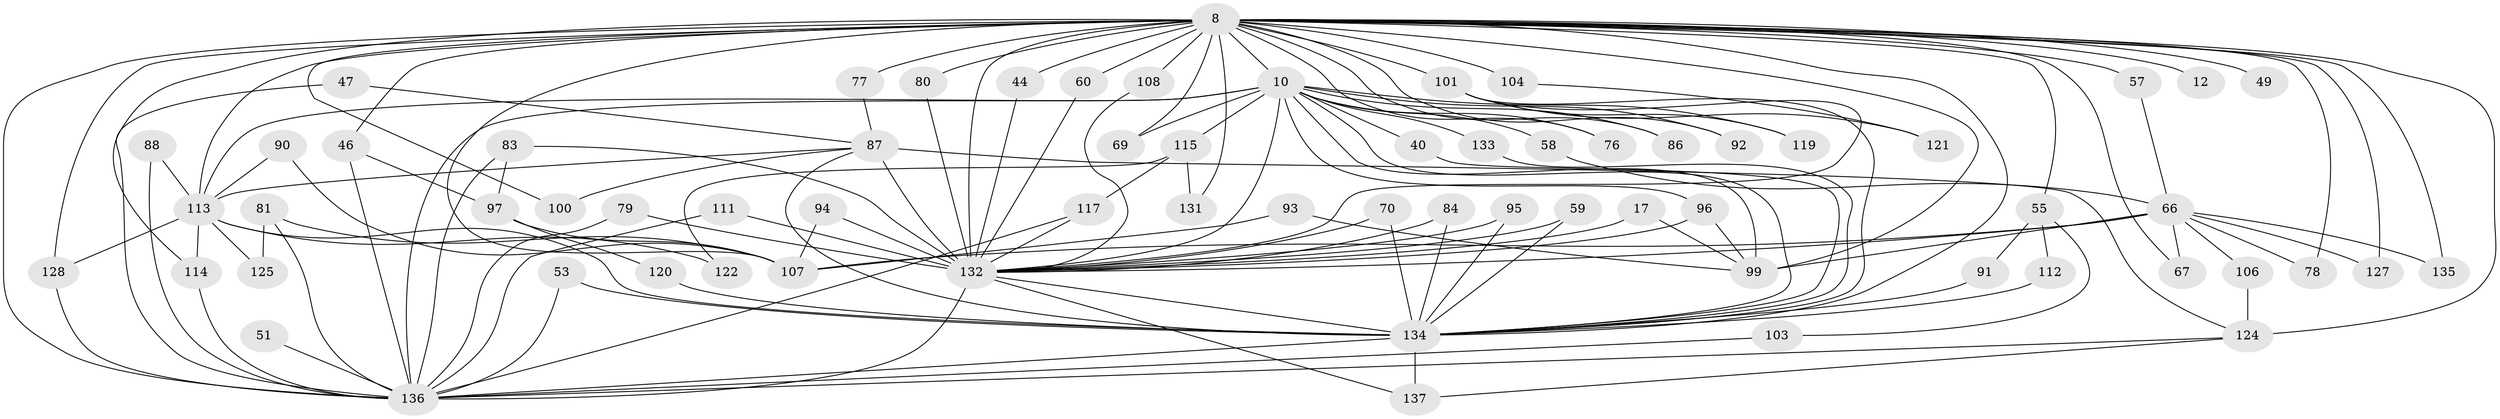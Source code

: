 // original degree distribution, {22: 0.0072992700729927005, 17: 0.021897810218978103, 21: 0.0072992700729927005, 19: 0.014598540145985401, 23: 0.0072992700729927005, 26: 0.0072992700729927005, 34: 0.0072992700729927005, 16: 0.0072992700729927005, 7: 0.014598540145985401, 2: 0.5766423357664233, 10: 0.0072992700729927005, 5: 0.058394160583941604, 4: 0.058394160583941604, 8: 0.0072992700729927005, 3: 0.15328467153284672, 9: 0.014598540145985401, 6: 0.029197080291970802}
// Generated by graph-tools (version 1.1) at 2025/44/03/09/25 04:44:20]
// undirected, 68 vertices, 140 edges
graph export_dot {
graph [start="1"]
  node [color=gray90,style=filled];
  8 [super="+7"];
  10 [super="+5"];
  12;
  17;
  40;
  44;
  46 [super="+33"];
  47;
  49;
  51;
  53 [super="+15"];
  55;
  57;
  58;
  59;
  60;
  66 [super="+45+21"];
  67;
  69;
  70;
  76;
  77;
  78 [super="+30"];
  79;
  80;
  81 [super="+64"];
  83 [super="+42"];
  84;
  86;
  87 [super="+43+35"];
  88;
  90;
  91;
  92;
  93;
  94;
  95;
  96 [super="+72"];
  97 [super="+31"];
  99 [super="+48+98"];
  100;
  101 [super="+75+52"];
  103;
  104;
  106;
  107 [super="+25+85+32"];
  108;
  111;
  112;
  113 [super="+65+74+109"];
  114 [super="+54"];
  115 [super="+71"];
  117 [super="+102"];
  119;
  120;
  121;
  122;
  124 [super="+36"];
  125;
  127;
  128 [super="+23+56"];
  131;
  132 [super="+126+130+110"];
  133;
  134 [super="+129+118+82"];
  135;
  136 [super="+116+61+41+3"];
  137 [super="+123"];
  8 -- 10 [weight=6];
  8 -- 12 [weight=2];
  8 -- 49 [weight=2];
  8 -- 57;
  8 -- 60;
  8 -- 67;
  8 -- 77;
  8 -- 80;
  8 -- 86;
  8 -- 92;
  8 -- 104 [weight=2];
  8 -- 108;
  8 -- 131;
  8 -- 135;
  8 -- 46;
  8 -- 128 [weight=3];
  8 -- 44;
  8 -- 55 [weight=2];
  8 -- 69;
  8 -- 76;
  8 -- 78 [weight=2];
  8 -- 99 [weight=4];
  8 -- 100;
  8 -- 101 [weight=4];
  8 -- 124 [weight=3];
  8 -- 127;
  8 -- 113;
  8 -- 114 [weight=2];
  8 -- 134 [weight=3];
  8 -- 136 [weight=7];
  8 -- 132 [weight=14];
  8 -- 107 [weight=3];
  10 -- 86;
  10 -- 96;
  10 -- 115 [weight=3];
  10 -- 119;
  10 -- 136 [weight=5];
  10 -- 69;
  10 -- 76;
  10 -- 92;
  10 -- 133;
  10 -- 40;
  10 -- 58;
  10 -- 99 [weight=2];
  10 -- 113 [weight=2];
  10 -- 134;
  10 -- 132 [weight=8];
  17 -- 99;
  17 -- 132;
  40 -- 134;
  44 -- 132;
  46 -- 97;
  46 -- 136 [weight=4];
  47 -- 87;
  47 -- 136;
  51 -- 136 [weight=2];
  53 -- 136 [weight=3];
  53 -- 134;
  55 -- 91;
  55 -- 103;
  55 -- 112;
  57 -- 66;
  58 -- 66;
  59 -- 132;
  59 -- 134;
  60 -- 132;
  66 -- 106;
  66 -- 127;
  66 -- 67;
  66 -- 135;
  66 -- 78;
  66 -- 99 [weight=2];
  66 -- 132 [weight=3];
  66 -- 107;
  70 -- 132;
  70 -- 134;
  77 -- 87;
  79 -- 136;
  79 -- 132;
  80 -- 132;
  81 -- 125;
  81 -- 136 [weight=2];
  81 -- 107 [weight=2];
  83 -- 97;
  83 -- 136;
  83 -- 132;
  84 -- 132;
  84 -- 134;
  87 -- 124;
  87 -- 100;
  87 -- 113;
  87 -- 132 [weight=4];
  87 -- 134;
  88 -- 113;
  88 -- 136;
  90 -- 113;
  90 -- 107;
  91 -- 134;
  93 -- 99;
  93 -- 107;
  94 -- 132;
  94 -- 107;
  95 -- 132;
  95 -- 134;
  96 -- 99;
  96 -- 132;
  97 -- 120;
  97 -- 107 [weight=2];
  101 -- 119;
  101 -- 121;
  101 -- 132;
  101 -- 134;
  103 -- 136;
  104 -- 121;
  106 -- 124;
  108 -- 132;
  111 -- 136;
  111 -- 132;
  112 -- 134;
  113 -- 128;
  113 -- 114 [weight=2];
  113 -- 122;
  113 -- 125;
  113 -- 134;
  114 -- 136;
  115 -- 122;
  115 -- 131;
  115 -- 117;
  117 -- 136;
  117 -- 132;
  120 -- 134;
  124 -- 137;
  124 -- 136;
  128 -- 136;
  132 -- 136 [weight=8];
  132 -- 137;
  132 -- 134;
  133 -- 134;
  134 -- 136 [weight=6];
  134 -- 137;
}

